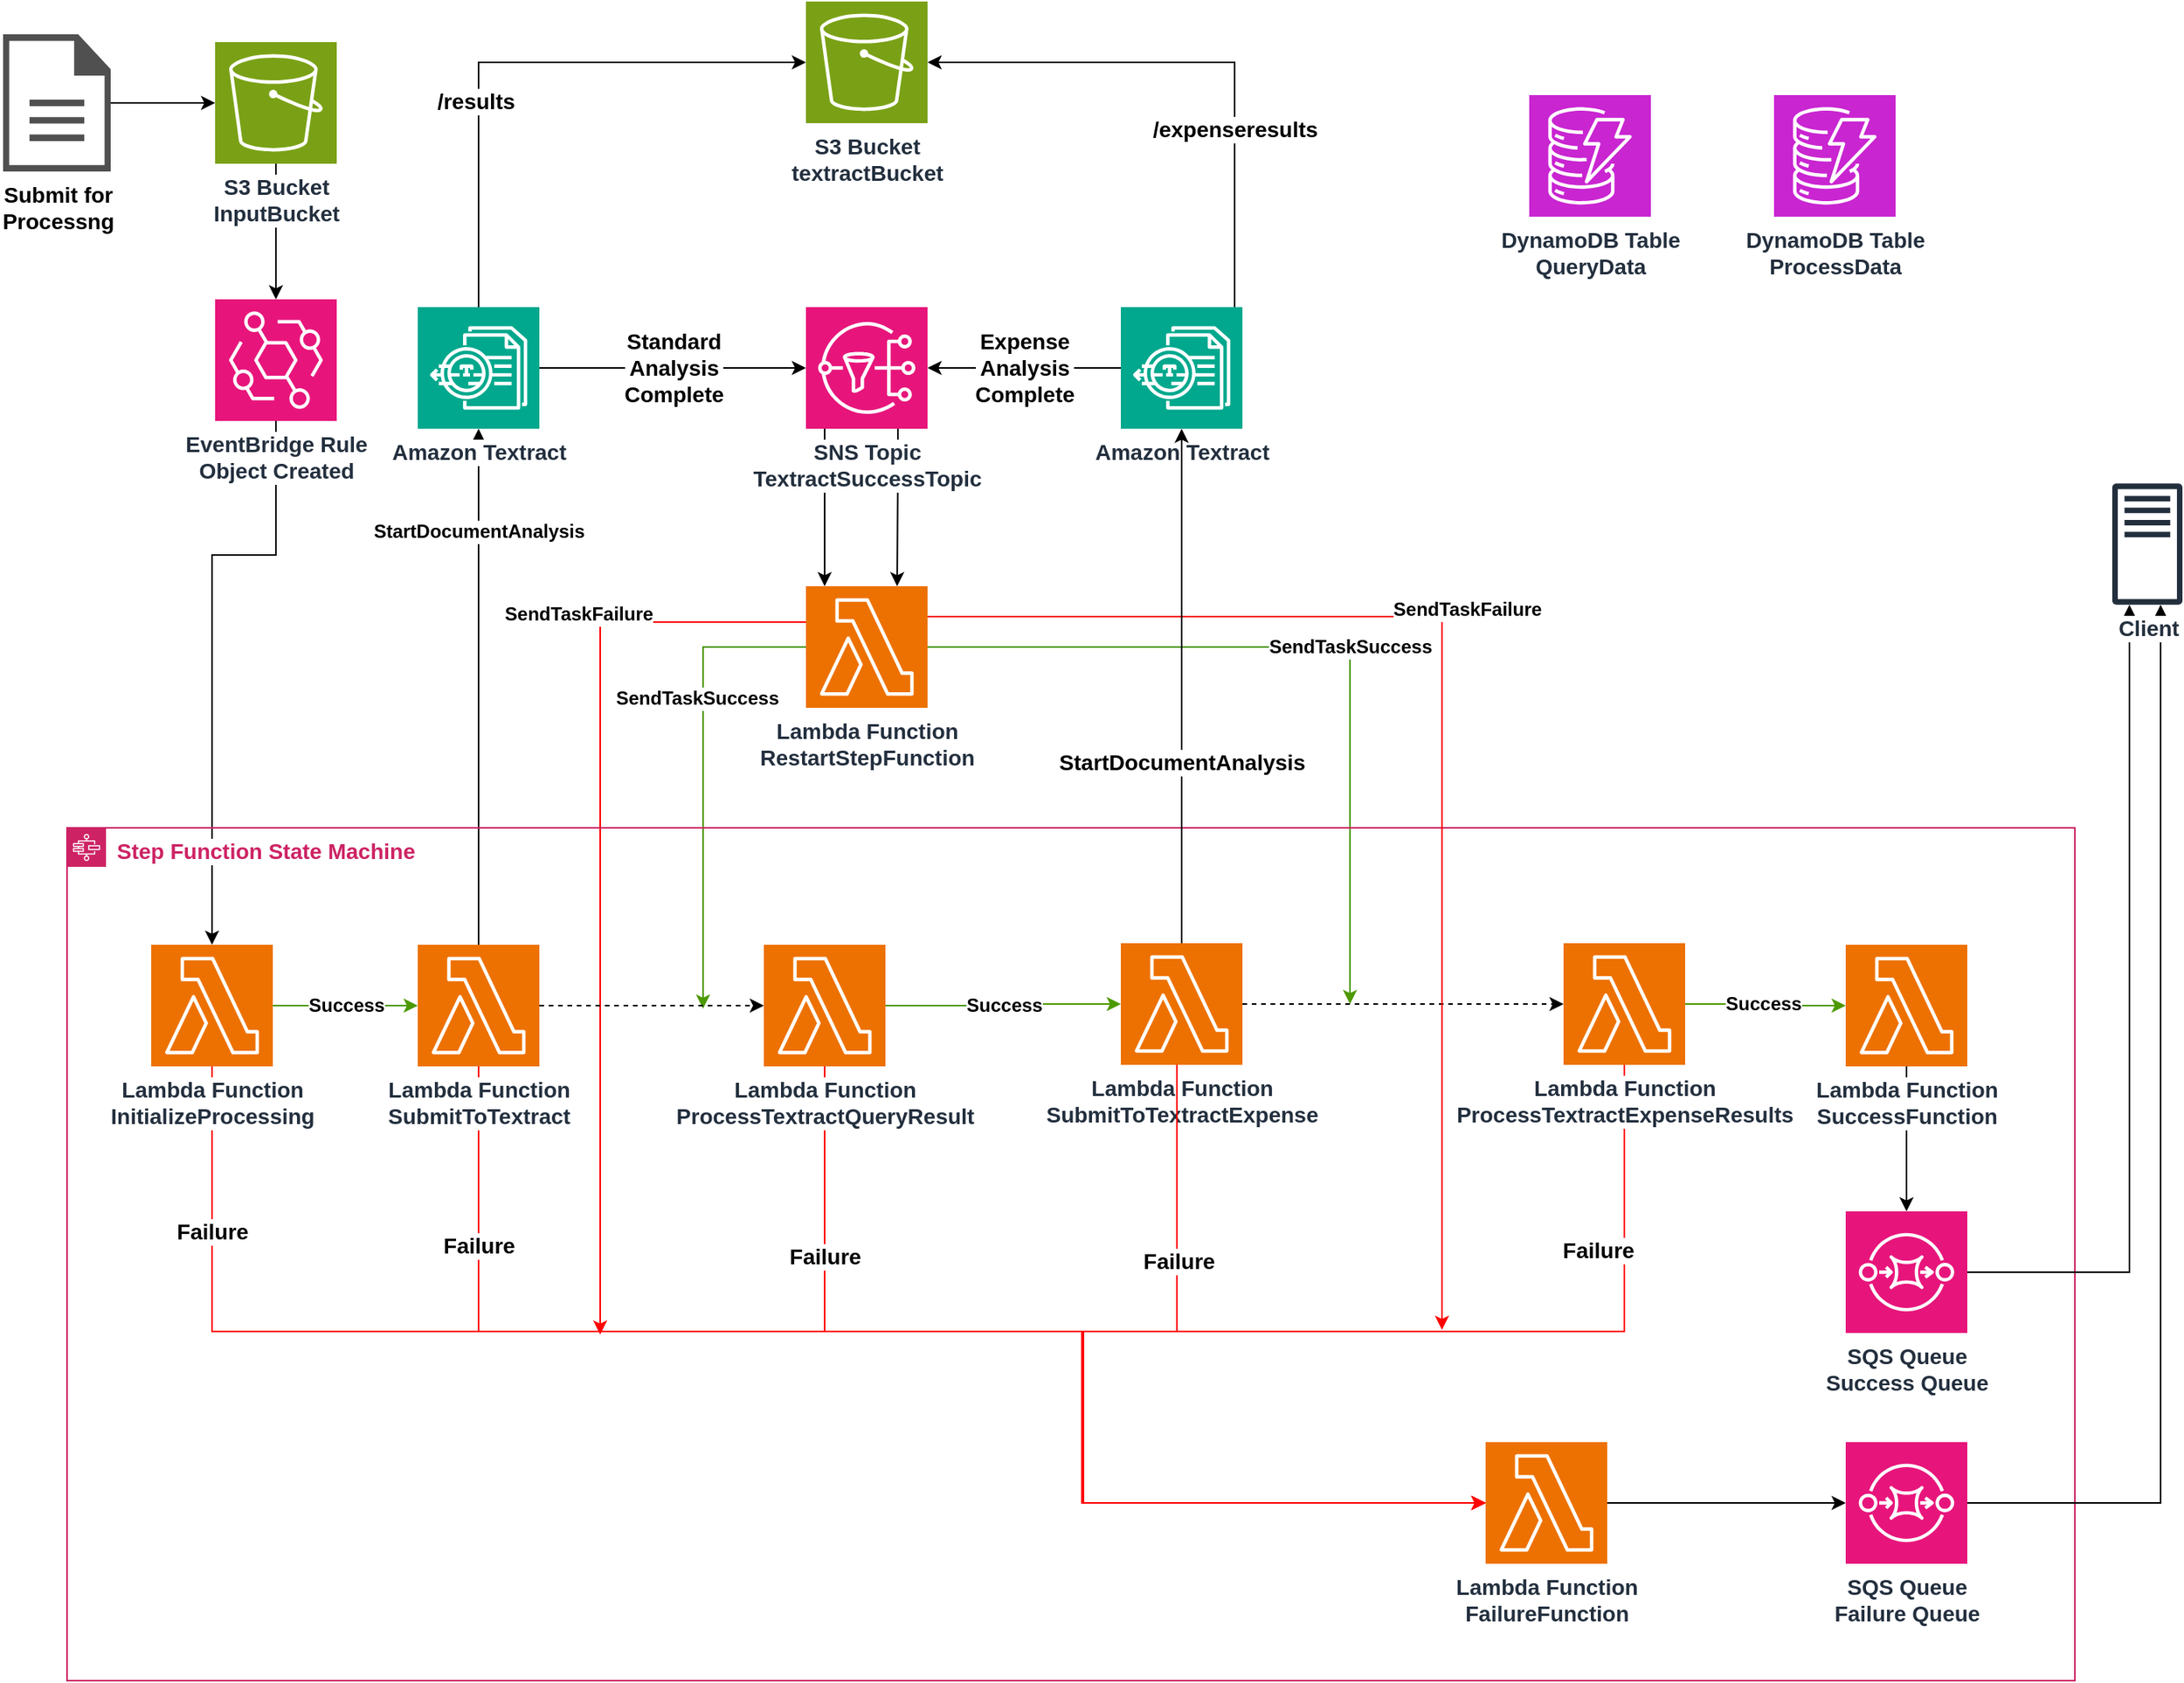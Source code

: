<mxfile version="22.1.15" type="device" pages="2">
  <diagram id="dFhs8mVD1Mx3VTczt9uj" name="Page-3">
    <mxGraphModel dx="2840" dy="1807" grid="0" gridSize="10" guides="1" tooltips="1" connect="1" arrows="1" fold="1" page="0" pageScale="1" pageWidth="1100" pageHeight="850" math="0" shadow="0">
      <root>
        <mxCell id="0" />
        <mxCell id="1" parent="0" />
        <mxCell id="ecXFfNN8VDVFKeev1rZd-3" value="Success" style="edgeStyle=orthogonalEdgeStyle;rounded=0;orthogonalLoop=1;jettySize=auto;html=1;strokeColor=#4D9900;labelBackgroundColor=default;fontSize=12;fontStyle=1" parent="1" source="ecXFfNN8VDVFKeev1rZd-1" target="ecXFfNN8VDVFKeev1rZd-2" edge="1">
          <mxGeometry x="0.012" relative="1" as="geometry">
            <mxPoint as="offset" />
          </mxGeometry>
        </mxCell>
        <mxCell id="SWymI0-ePGJuqb1pZqmX-37" style="edgeStyle=orthogonalEdgeStyle;rounded=0;orthogonalLoop=1;jettySize=auto;html=1;entryX=0;entryY=0.5;entryDx=0;entryDy=0;entryPerimeter=0;strokeColor=#FF0000;labelBackgroundColor=default;fontSize=14;fontStyle=1" parent="1" source="ecXFfNN8VDVFKeev1rZd-1" target="V6_-ngEH8_DxXB4TdXH2-2" edge="1">
          <mxGeometry relative="1" as="geometry">
            <mxPoint x="274.381" y="759.048" as="targetPoint" />
            <Array as="points">
              <mxPoint x="39" y="755" />
              <mxPoint x="597" y="755" />
              <mxPoint x="597" y="865" />
            </Array>
          </mxGeometry>
        </mxCell>
        <mxCell id="SWymI0-ePGJuqb1pZqmX-41" value="Failure" style="edgeLabel;html=1;align=center;verticalAlign=middle;resizable=0;points=[];labelBackgroundColor=default;fontSize=14;fontStyle=1" parent="SWymI0-ePGJuqb1pZqmX-37" vertex="1" connectable="0">
          <mxGeometry x="-0.894" y="-1" relative="1" as="geometry">
            <mxPoint x="1" y="48" as="offset" />
          </mxGeometry>
        </mxCell>
        <mxCell id="ecXFfNN8VDVFKeev1rZd-1" value="Lambda Function&lt;br style=&quot;font-size: 14px;&quot;&gt;InitializeProcessing" style="sketch=0;points=[[0,0,0],[0.25,0,0],[0.5,0,0],[0.75,0,0],[1,0,0],[0,1,0],[0.25,1,0],[0.5,1,0],[0.75,1,0],[1,1,0],[0,0.25,0],[0,0.5,0],[0,0.75,0],[1,0.25,0],[1,0.5,0],[1,0.75,0]];outlineConnect=0;fontColor=#232F3E;fillColor=#ED7100;strokeColor=#ffffff;dashed=0;verticalLabelPosition=bottom;verticalAlign=top;align=center;html=1;fontSize=14;fontStyle=1;aspect=fixed;shape=mxgraph.aws4.resourceIcon;resIcon=mxgraph.aws4.lambda;labelBackgroundColor=default;" parent="1" vertex="1">
          <mxGeometry y="507" width="78" height="78" as="geometry" />
        </mxCell>
        <mxCell id="SWymI0-ePGJuqb1pZqmX-1" value="StartDocumentAnalysis" style="edgeStyle=orthogonalEdgeStyle;rounded=0;orthogonalLoop=1;jettySize=auto;html=1;labelBackgroundColor=default;fontSize=12;fontStyle=1" parent="1" source="ecXFfNN8VDVFKeev1rZd-2" target="ecXFfNN8VDVFKeev1rZd-6" edge="1">
          <mxGeometry x="0.601" relative="1" as="geometry">
            <mxPoint as="offset" />
          </mxGeometry>
        </mxCell>
        <mxCell id="SWymI0-ePGJuqb1pZqmX-6" style="edgeStyle=orthogonalEdgeStyle;rounded=0;orthogonalLoop=1;jettySize=auto;html=1;exitX=0.5;exitY=0;exitDx=0;exitDy=0;exitPerimeter=0;entryX=0;entryY=0.5;entryDx=0;entryDy=0;entryPerimeter=0;labelBackgroundColor=default;fontSize=14;fontStyle=1" parent="1" source="ecXFfNN8VDVFKeev1rZd-6" target="SWymI0-ePGJuqb1pZqmX-2" edge="1">
          <mxGeometry relative="1" as="geometry" />
        </mxCell>
        <mxCell id="SWymI0-ePGJuqb1pZqmX-7" value="/results" style="edgeLabel;html=1;align=center;verticalAlign=middle;resizable=0;points=[];labelBackgroundColor=default;fontSize=14;fontStyle=1" parent="SWymI0-ePGJuqb1pZqmX-6" vertex="1" connectable="0">
          <mxGeometry x="-0.278" y="2" relative="1" as="geometry">
            <mxPoint as="offset" />
          </mxGeometry>
        </mxCell>
        <mxCell id="SWymI0-ePGJuqb1pZqmX-11" value="Standard&lt;br style=&quot;font-size: 14px;&quot;&gt;Analysis&lt;br style=&quot;font-size: 14px;&quot;&gt;Complete" style="edgeStyle=orthogonalEdgeStyle;rounded=0;orthogonalLoop=1;jettySize=auto;html=1;labelBackgroundColor=default;fontSize=14;fontStyle=1" parent="1" source="ecXFfNN8VDVFKeev1rZd-6" target="SWymI0-ePGJuqb1pZqmX-8" edge="1">
          <mxGeometry relative="1" as="geometry" />
        </mxCell>
        <mxCell id="ecXFfNN8VDVFKeev1rZd-6" value="Amazon Textract" style="sketch=0;points=[[0,0,0],[0.25,0,0],[0.5,0,0],[0.75,0,0],[1,0,0],[0,1,0],[0.25,1,0],[0.5,1,0],[0.75,1,0],[1,1,0],[0,0.25,0],[0,0.5,0],[0,0.75,0],[1,0.25,0],[1,0.5,0],[1,0.75,0]];outlineConnect=0;fontColor=#232F3E;fillColor=#01A88D;strokeColor=#ffffff;dashed=0;verticalLabelPosition=bottom;verticalAlign=top;align=center;html=1;fontSize=14;fontStyle=1;aspect=fixed;shape=mxgraph.aws4.resourceIcon;resIcon=mxgraph.aws4.textract;labelBackgroundColor=default;" parent="1" vertex="1">
          <mxGeometry x="171" y="98" width="78" height="78" as="geometry" />
        </mxCell>
        <mxCell id="SWymI0-ePGJuqb1pZqmX-2" value="S3 Bucket&lt;br style=&quot;font-size: 14px;&quot;&gt;textractBucket" style="sketch=0;points=[[0,0,0],[0.25,0,0],[0.5,0,0],[0.75,0,0],[1,0,0],[0,1,0],[0.25,1,0],[0.5,1,0],[0.75,1,0],[1,1,0],[0,0.25,0],[0,0.5,0],[0,0.75,0],[1,0.25,0],[1,0.5,0],[1,0.75,0]];outlineConnect=0;fontColor=#232F3E;fillColor=#7AA116;strokeColor=#ffffff;dashed=0;verticalLabelPosition=bottom;verticalAlign=top;align=center;html=1;fontSize=14;fontStyle=1;aspect=fixed;shape=mxgraph.aws4.resourceIcon;resIcon=mxgraph.aws4.s3;labelBackgroundColor=default;" parent="1" vertex="1">
          <mxGeometry x="420" y="-98" width="78" height="78" as="geometry" />
        </mxCell>
        <mxCell id="SWymI0-ePGJuqb1pZqmX-5" style="edgeStyle=orthogonalEdgeStyle;rounded=0;orthogonalLoop=1;jettySize=auto;html=1;entryX=0.5;entryY=0;entryDx=0;entryDy=0;entryPerimeter=0;labelBackgroundColor=default;fontSize=14;fontStyle=1" parent="1" source="SWymI0-ePGJuqb1pZqmX-3" target="SWymI0-ePGJuqb1pZqmX-4" edge="1">
          <mxGeometry relative="1" as="geometry" />
        </mxCell>
        <mxCell id="SWymI0-ePGJuqb1pZqmX-3" value="S3 Bucket&lt;br style=&quot;font-size: 14px;&quot;&gt;InputBucket" style="sketch=0;points=[[0,0,0],[0.25,0,0],[0.5,0,0],[0.75,0,0],[1,0,0],[0,1,0],[0.25,1,0],[0.5,1,0],[0.75,1,0],[1,1,0],[0,0.25,0],[0,0.5,0],[0,0.75,0],[1,0.25,0],[1,0.5,0],[1,0.75,0]];outlineConnect=0;fontColor=#232F3E;fillColor=#7AA116;strokeColor=#ffffff;dashed=0;verticalLabelPosition=bottom;verticalAlign=top;align=center;html=1;fontSize=14;fontStyle=1;aspect=fixed;shape=mxgraph.aws4.resourceIcon;resIcon=mxgraph.aws4.s3;labelBackgroundColor=default;" parent="1" vertex="1">
          <mxGeometry x="41" y="-72" width="78" height="78" as="geometry" />
        </mxCell>
        <mxCell id="V6_-ngEH8_DxXB4TdXH2-18" style="edgeStyle=orthogonalEdgeStyle;rounded=0;orthogonalLoop=1;jettySize=auto;html=1;labelBackgroundColor=default;fontSize=14;fontStyle=1" parent="1" source="SWymI0-ePGJuqb1pZqmX-4" target="ecXFfNN8VDVFKeev1rZd-1" edge="1">
          <mxGeometry relative="1" as="geometry">
            <Array as="points">
              <mxPoint x="80" y="257" />
              <mxPoint x="39" y="257" />
            </Array>
          </mxGeometry>
        </mxCell>
        <mxCell id="SWymI0-ePGJuqb1pZqmX-4" value="EventBridge Rule&lt;br style=&quot;font-size: 14px;&quot;&gt;Object Created" style="sketch=0;points=[[0,0,0],[0.25,0,0],[0.5,0,0],[0.75,0,0],[1,0,0],[0,1,0],[0.25,1,0],[0.5,1,0],[0.75,1,0],[1,1,0],[0,0.25,0],[0,0.5,0],[0,0.75,0],[1,0.25,0],[1,0.5,0],[1,0.75,0]];outlineConnect=0;fontColor=#232F3E;fillColor=#E7157B;strokeColor=#ffffff;dashed=0;verticalLabelPosition=bottom;verticalAlign=top;align=center;html=1;fontSize=14;fontStyle=1;aspect=fixed;shape=mxgraph.aws4.resourceIcon;resIcon=mxgraph.aws4.eventbridge;labelBackgroundColor=default;" parent="1" vertex="1">
          <mxGeometry x="41" y="93" width="78" height="78" as="geometry" />
        </mxCell>
        <mxCell id="SWymI0-ePGJuqb1pZqmX-13" style="edgeStyle=orthogonalEdgeStyle;rounded=0;orthogonalLoop=1;jettySize=auto;html=1;labelBackgroundColor=default;fontSize=14;fontStyle=1" parent="1" source="SWymI0-ePGJuqb1pZqmX-8" target="SWymI0-ePGJuqb1pZqmX-12" edge="1">
          <mxGeometry relative="1" as="geometry">
            <Array as="points">
              <mxPoint x="432" y="232" />
              <mxPoint x="432" y="232" />
            </Array>
          </mxGeometry>
        </mxCell>
        <mxCell id="SWymI0-ePGJuqb1pZqmX-26" style="edgeStyle=orthogonalEdgeStyle;rounded=0;orthogonalLoop=1;jettySize=auto;html=1;strokeColor=#4D9900;labelBackgroundColor=default;fontSize=14;fontStyle=1" parent="1" source="SWymI0-ePGJuqb1pZqmX-12" edge="1">
          <mxGeometry relative="1" as="geometry">
            <mxPoint x="354" y="548" as="targetPoint" />
            <Array as="points">
              <mxPoint x="354" y="316" />
            </Array>
          </mxGeometry>
        </mxCell>
        <mxCell id="SWymI0-ePGJuqb1pZqmX-44" value="SendTaskSuccess" style="edgeLabel;html=1;align=center;verticalAlign=middle;resizable=0;points=[];labelBackgroundColor=default;fontSize=12;fontStyle=1" parent="SWymI0-ePGJuqb1pZqmX-26" vertex="1" connectable="0">
          <mxGeometry x="-0.642" y="-1" relative="1" as="geometry">
            <mxPoint x="-17" y="34" as="offset" />
          </mxGeometry>
        </mxCell>
        <mxCell id="SWymI0-ePGJuqb1pZqmX-28" value="SendTaskSuccess" style="edgeStyle=orthogonalEdgeStyle;rounded=0;orthogonalLoop=1;jettySize=auto;html=1;strokeColor=#4D9900;labelBackgroundColor=default;fontSize=12;fontStyle=1" parent="1" source="SWymI0-ePGJuqb1pZqmX-12" edge="1">
          <mxGeometry x="0.084" relative="1" as="geometry">
            <mxPoint x="769" y="545" as="targetPoint" />
            <Array as="points">
              <mxPoint x="769" y="316" />
            </Array>
            <mxPoint as="offset" />
          </mxGeometry>
        </mxCell>
        <mxCell id="SWymI0-ePGJuqb1pZqmX-45" style="edgeStyle=orthogonalEdgeStyle;rounded=0;orthogonalLoop=1;jettySize=auto;html=1;strokeColor=#FF0000;labelBackgroundColor=default;fontSize=14;fontStyle=1" parent="1" source="SWymI0-ePGJuqb1pZqmX-12" edge="1">
          <mxGeometry relative="1" as="geometry">
            <mxPoint x="288" y="757" as="targetPoint" />
            <Array as="points">
              <mxPoint x="288" y="300" />
              <mxPoint x="288" y="753" />
            </Array>
          </mxGeometry>
        </mxCell>
        <mxCell id="SWymI0-ePGJuqb1pZqmX-46" value="SendTaskFailure" style="edgeLabel;html=1;align=center;verticalAlign=middle;resizable=0;points=[];labelBackgroundColor=default;fontSize=12;fontStyle=1" parent="SWymI0-ePGJuqb1pZqmX-45" vertex="1" connectable="0">
          <mxGeometry x="0.09" y="-2" relative="1" as="geometry">
            <mxPoint x="-12" y="-194" as="offset" />
          </mxGeometry>
        </mxCell>
        <mxCell id="SWymI0-ePGJuqb1pZqmX-12" value="Lambda Function&lt;br style=&quot;font-size: 14px;&quot;&gt;RestartStepFunction" style="sketch=0;points=[[0,0,0],[0.25,0,0],[0.5,0,0],[0.75,0,0],[1,0,0],[0,1,0],[0.25,1,0],[0.5,1,0],[0.75,1,0],[1,1,0],[0,0.25,0],[0,0.5,0],[0,0.75,0],[1,0.25,0],[1,0.5,0],[1,0.75,0]];outlineConnect=0;fontColor=#232F3E;fillColor=#ED7100;strokeColor=#ffffff;dashed=0;verticalLabelPosition=bottom;verticalAlign=top;align=center;html=1;fontSize=14;fontStyle=1;aspect=fixed;shape=mxgraph.aws4.resourceIcon;resIcon=mxgraph.aws4.lambda;labelBackgroundColor=default;" parent="1" vertex="1">
          <mxGeometry x="420" y="277" width="78" height="78" as="geometry" />
        </mxCell>
        <mxCell id="SWymI0-ePGJuqb1pZqmX-19" value="Success" style="edgeStyle=orthogonalEdgeStyle;rounded=0;orthogonalLoop=1;jettySize=auto;html=1;strokeColor=#4D9900;labelBackgroundColor=default;fontSize=12;fontStyle=1" parent="1" source="SWymI0-ePGJuqb1pZqmX-14" target="SWymI0-ePGJuqb1pZqmX-18" edge="1">
          <mxGeometry x="-0.0" relative="1" as="geometry">
            <mxPoint as="offset" />
          </mxGeometry>
        </mxCell>
        <mxCell id="SWymI0-ePGJuqb1pZqmX-16" style="edgeStyle=orthogonalEdgeStyle;rounded=0;orthogonalLoop=1;jettySize=auto;html=1;entryX=0;entryY=0.5;entryDx=0;entryDy=0;entryPerimeter=0;dashed=1;labelBackgroundColor=default;fontSize=14;fontStyle=1" parent="1" source="ecXFfNN8VDVFKeev1rZd-2" target="SWymI0-ePGJuqb1pZqmX-14" edge="1">
          <mxGeometry relative="1" as="geometry" />
        </mxCell>
        <mxCell id="SWymI0-ePGJuqb1pZqmX-20" value="Amazon Textract" style="sketch=0;points=[[0,0,0],[0.25,0,0],[0.5,0,0],[0.75,0,0],[1,0,0],[0,1,0],[0.25,1,0],[0.5,1,0],[0.75,1,0],[1,1,0],[0,0.25,0],[0,0.5,0],[0,0.75,0],[1,0.25,0],[1,0.5,0],[1,0.75,0]];outlineConnect=0;fontColor=#232F3E;fillColor=#01A88D;strokeColor=#ffffff;dashed=0;verticalLabelPosition=bottom;verticalAlign=top;align=center;html=1;fontSize=14;fontStyle=1;aspect=fixed;shape=mxgraph.aws4.resourceIcon;resIcon=mxgraph.aws4.textract;labelBackgroundColor=default;" parent="1" vertex="1">
          <mxGeometry x="622" y="98" width="78" height="78" as="geometry" />
        </mxCell>
        <mxCell id="SWymI0-ePGJuqb1pZqmX-21" value="Expense&lt;br style=&quot;font-size: 14px;&quot;&gt;Analysis&lt;br style=&quot;font-size: 14px;&quot;&gt;Complete" style="edgeStyle=orthogonalEdgeStyle;rounded=0;orthogonalLoop=1;jettySize=auto;html=1;entryX=1;entryY=0.5;entryDx=0;entryDy=0;entryPerimeter=0;labelBackgroundColor=default;fontSize=14;fontStyle=1" parent="1" source="SWymI0-ePGJuqb1pZqmX-20" target="SWymI0-ePGJuqb1pZqmX-8" edge="1">
          <mxGeometry relative="1" as="geometry" />
        </mxCell>
        <mxCell id="SWymI0-ePGJuqb1pZqmX-22" style="edgeStyle=orthogonalEdgeStyle;rounded=0;orthogonalLoop=1;jettySize=auto;html=1;entryX=1;entryY=0.5;entryDx=0;entryDy=0;entryPerimeter=0;labelBackgroundColor=default;fontSize=14;fontStyle=1" parent="1" source="SWymI0-ePGJuqb1pZqmX-20" target="SWymI0-ePGJuqb1pZqmX-2" edge="1">
          <mxGeometry relative="1" as="geometry">
            <Array as="points">
              <mxPoint x="695" y="-59" />
            </Array>
          </mxGeometry>
        </mxCell>
        <mxCell id="SWymI0-ePGJuqb1pZqmX-23" value="/expenseresults" style="edgeLabel;html=1;align=center;verticalAlign=middle;resizable=0;points=[];labelBackgroundColor=default;fontSize=14;fontStyle=1" parent="SWymI0-ePGJuqb1pZqmX-22" vertex="1" connectable="0">
          <mxGeometry x="-0.356" relative="1" as="geometry">
            <mxPoint as="offset" />
          </mxGeometry>
        </mxCell>
        <mxCell id="SWymI0-ePGJuqb1pZqmX-27" style="edgeStyle=orthogonalEdgeStyle;rounded=0;orthogonalLoop=1;jettySize=auto;html=1;entryX=0.75;entryY=0;entryDx=0;entryDy=0;entryPerimeter=0;labelBackgroundColor=default;fontSize=14;fontStyle=1" parent="1" source="SWymI0-ePGJuqb1pZqmX-8" target="SWymI0-ePGJuqb1pZqmX-12" edge="1">
          <mxGeometry relative="1" as="geometry">
            <Array as="points">
              <mxPoint x="479" y="198" />
              <mxPoint x="479" y="198" />
            </Array>
          </mxGeometry>
        </mxCell>
        <mxCell id="SWymI0-ePGJuqb1pZqmX-35" value="Failure" style="edgeStyle=orthogonalEdgeStyle;rounded=0;orthogonalLoop=1;jettySize=auto;html=1;entryX=0;entryY=0.5;entryDx=0;entryDy=0;entryPerimeter=0;strokeColor=#FF0000;labelBackgroundColor=default;fontSize=14;fontStyle=1" parent="1" source="SWymI0-ePGJuqb1pZqmX-14" target="V6_-ngEH8_DxXB4TdXH2-2" edge="1">
          <mxGeometry x="-0.653" relative="1" as="geometry">
            <Array as="points">
              <mxPoint x="432" y="755" />
              <mxPoint x="597" y="755" />
              <mxPoint x="597" y="865" />
            </Array>
            <mxPoint as="offset" />
          </mxGeometry>
        </mxCell>
        <mxCell id="SWymI0-ePGJuqb1pZqmX-36" value="Failure" style="edgeStyle=orthogonalEdgeStyle;rounded=0;orthogonalLoop=1;jettySize=auto;html=1;entryX=0;entryY=0.5;entryDx=0;entryDy=0;entryPerimeter=0;strokeColor=#FF0000;labelBackgroundColor=default;fontSize=14;fontStyle=1" parent="1" source="ecXFfNN8VDVFKeev1rZd-2" target="V6_-ngEH8_DxXB4TdXH2-2" edge="1">
          <mxGeometry x="-0.752" relative="1" as="geometry">
            <Array as="points">
              <mxPoint x="210" y="755" />
              <mxPoint x="597" y="755" />
              <mxPoint x="597" y="865" />
            </Array>
            <mxPoint as="offset" />
          </mxGeometry>
        </mxCell>
        <mxCell id="SWymI0-ePGJuqb1pZqmX-14" value="Lambda Function&lt;br style=&quot;font-size: 14px;&quot;&gt;ProcessTextractQueryResult" style="sketch=0;points=[[0,0,0],[0.25,0,0],[0.5,0,0],[0.75,0,0],[1,0,0],[0,1,0],[0.25,1,0],[0.5,1,0],[0.75,1,0],[1,1,0],[0,0.25,0],[0,0.5,0],[0,0.75,0],[1,0.25,0],[1,0.5,0],[1,0.75,0]];outlineConnect=0;fontColor=#232F3E;fillColor=#ED7100;strokeColor=#ffffff;dashed=0;verticalLabelPosition=bottom;verticalAlign=top;align=center;html=1;fontSize=14;fontStyle=1;aspect=fixed;shape=mxgraph.aws4.resourceIcon;resIcon=mxgraph.aws4.lambda;labelBackgroundColor=default;" parent="1" vertex="1">
          <mxGeometry x="393" y="507" width="78" height="78" as="geometry" />
        </mxCell>
        <mxCell id="SWymI0-ePGJuqb1pZqmX-8" value="SNS Topic&lt;br style=&quot;font-size: 14px;&quot;&gt;TextractSuccessTopic" style="sketch=0;points=[[0,0,0],[0.25,0,0],[0.5,0,0],[0.75,0,0],[1,0,0],[0,1,0],[0.25,1,0],[0.5,1,0],[0.75,1,0],[1,1,0],[0,0.25,0],[0,0.5,0],[0,0.75,0],[1,0.25,0],[1,0.5,0],[1,0.75,0]];outlineConnect=0;fontColor=#232F3E;fillColor=#E7157B;strokeColor=#ffffff;dashed=0;verticalLabelPosition=bottom;verticalAlign=top;align=center;html=1;fontSize=14;fontStyle=1;aspect=fixed;shape=mxgraph.aws4.resourceIcon;resIcon=mxgraph.aws4.sns;labelBackgroundColor=default;" parent="1" vertex="1">
          <mxGeometry x="420" y="98" width="78" height="78" as="geometry" />
        </mxCell>
        <mxCell id="ecXFfNN8VDVFKeev1rZd-2" value="Lambda Function&lt;br style=&quot;font-size: 14px;&quot;&gt;SubmitToTextract" style="sketch=0;points=[[0,0,0],[0.25,0,0],[0.5,0,0],[0.75,0,0],[1,0,0],[0,1,0],[0.25,1,0],[0.5,1,0],[0.75,1,0],[1,1,0],[0,0.25,0],[0,0.5,0],[0,0.75,0],[1,0.25,0],[1,0.5,0],[1,0.75,0]];outlineConnect=0;fontColor=#232F3E;fillColor=#ED7100;strokeColor=#ffffff;dashed=0;verticalLabelPosition=bottom;verticalAlign=top;align=center;html=1;fontSize=14;fontStyle=1;aspect=fixed;shape=mxgraph.aws4.resourceIcon;resIcon=mxgraph.aws4.lambda;labelBackgroundColor=default;" parent="1" vertex="1">
          <mxGeometry x="171" y="507" width="78" height="78" as="geometry" />
        </mxCell>
        <mxCell id="V6_-ngEH8_DxXB4TdXH2-19" value="Step Function State Machine" style="points=[[0,0],[0.25,0],[0.5,0],[0.75,0],[1,0],[1,0.25],[1,0.5],[1,0.75],[1,1],[0.75,1],[0.5,1],[0.25,1],[0,1],[0,0.75],[0,0.5],[0,0.25]];outlineConnect=0;gradientColor=none;html=1;whiteSpace=wrap;fontSize=14;fontStyle=1;container=1;pointerEvents=0;collapsible=0;recursiveResize=0;shape=mxgraph.aws4.group;grIcon=mxgraph.aws4.group_aws_step_functions_workflow;strokeColor=#CD2264;fillColor=none;verticalAlign=top;align=left;spacingLeft=30;fontColor=#CD2264;dashed=0;labelBackgroundColor=default;" parent="1" vertex="1">
          <mxGeometry x="-54" y="432" width="1288" height="547" as="geometry" />
        </mxCell>
        <mxCell id="SWymI0-ePGJuqb1pZqmX-29" value="SQS Queue&lt;br style=&quot;font-size: 14px;&quot;&gt;Success Queue" style="sketch=0;points=[[0,0,0],[0.25,0,0],[0.5,0,0],[0.75,0,0],[1,0,0],[0,1,0],[0.25,1,0],[0.5,1,0],[0.75,1,0],[1,1,0],[0,0.25,0],[0,0.5,0],[0,0.75,0],[1,0.25,0],[1,0.5,0],[1,0.75,0]];outlineConnect=0;fontColor=#232F3E;fillColor=#E7157B;strokeColor=#ffffff;dashed=0;verticalLabelPosition=bottom;verticalAlign=top;align=center;html=1;fontSize=14;fontStyle=1;aspect=fixed;shape=mxgraph.aws4.resourceIcon;resIcon=mxgraph.aws4.sqs;labelBackgroundColor=default;" parent="V6_-ngEH8_DxXB4TdXH2-19" vertex="1">
          <mxGeometry x="1141" y="246" width="78" height="78" as="geometry" />
        </mxCell>
        <mxCell id="SWymI0-ePGJuqb1pZqmX-32" value="SQS Queue&lt;br style=&quot;font-size: 14px;&quot;&gt;Failure Queue" style="sketch=0;points=[[0,0,0],[0.25,0,0],[0.5,0,0],[0.75,0,0],[1,0,0],[0,1,0],[0.25,1,0],[0.5,1,0],[0.75,1,0],[1,1,0],[0,0.25,0],[0,0.5,0],[0,0.75,0],[1,0.25,0],[1,0.5,0],[1,0.75,0]];outlineConnect=0;fontColor=#232F3E;fillColor=#E7157B;strokeColor=#ffffff;dashed=0;verticalLabelPosition=bottom;verticalAlign=top;align=center;html=1;fontSize=14;fontStyle=1;aspect=fixed;shape=mxgraph.aws4.resourceIcon;resIcon=mxgraph.aws4.sqs;labelBackgroundColor=default;" parent="V6_-ngEH8_DxXB4TdXH2-19" vertex="1">
          <mxGeometry x="1141" y="394" width="78" height="78" as="geometry" />
        </mxCell>
        <mxCell id="V6_-ngEH8_DxXB4TdXH2-23" style="edgeStyle=orthogonalEdgeStyle;rounded=0;orthogonalLoop=1;jettySize=auto;html=1;fontSize=14;fontStyle=1;labelBackgroundColor=default;" parent="V6_-ngEH8_DxXB4TdXH2-19" source="V6_-ngEH8_DxXB4TdXH2-1" target="SWymI0-ePGJuqb1pZqmX-29" edge="1">
          <mxGeometry relative="1" as="geometry" />
        </mxCell>
        <mxCell id="V6_-ngEH8_DxXB4TdXH2-2" value="Lambda Function&lt;br style=&quot;font-size: 14px;&quot;&gt;FailureFunction" style="sketch=0;points=[[0,0,0],[0.25,0,0],[0.5,0,0],[0.75,0,0],[1,0,0],[0,1,0],[0.25,1,0],[0.5,1,0],[0.75,1,0],[1,1,0],[0,0.25,0],[0,0.5,0],[0,0.75,0],[1,0.25,0],[1,0.5,0],[1,0.75,0]];outlineConnect=0;fontColor=#232F3E;fillColor=#ED7100;strokeColor=#ffffff;dashed=0;verticalLabelPosition=bottom;verticalAlign=top;align=center;html=1;fontSize=14;fontStyle=1;aspect=fixed;shape=mxgraph.aws4.resourceIcon;resIcon=mxgraph.aws4.lambda;labelBackgroundColor=default;" parent="V6_-ngEH8_DxXB4TdXH2-19" vertex="1">
          <mxGeometry x="910" y="394" width="78" height="78" as="geometry" />
        </mxCell>
        <mxCell id="V6_-ngEH8_DxXB4TdXH2-13" style="edgeStyle=orthogonalEdgeStyle;rounded=0;orthogonalLoop=1;jettySize=auto;html=1;labelBackgroundColor=default;fontSize=14;fontStyle=1" parent="V6_-ngEH8_DxXB4TdXH2-19" source="V6_-ngEH8_DxXB4TdXH2-2" target="SWymI0-ePGJuqb1pZqmX-32" edge="1">
          <mxGeometry relative="1" as="geometry" />
        </mxCell>
        <mxCell id="SWymI0-ePGJuqb1pZqmX-31" value="" style="edgeStyle=orthogonalEdgeStyle;rounded=0;orthogonalLoop=1;jettySize=auto;html=1;strokeColor=#4D9900;entryX=0;entryY=0.5;entryDx=0;entryDy=0;entryPerimeter=0;labelBackgroundColor=default;fontSize=14;fontStyle=1" parent="V6_-ngEH8_DxXB4TdXH2-19" source="SWymI0-ePGJuqb1pZqmX-24" target="V6_-ngEH8_DxXB4TdXH2-1" edge="1">
          <mxGeometry x="-0.005" relative="1" as="geometry">
            <mxPoint x="1185" y="-81" as="targetPoint" />
            <mxPoint as="offset" />
          </mxGeometry>
        </mxCell>
        <mxCell id="F26Xjfr5bNEvS9mHJok5-3" value="Success" style="edgeLabel;html=1;align=center;verticalAlign=middle;resizable=0;points=[];fontSize=12;labelBackgroundColor=default;fontStyle=1" vertex="1" connectable="0" parent="SWymI0-ePGJuqb1pZqmX-31">
          <mxGeometry x="-0.005" y="-1" relative="1" as="geometry">
            <mxPoint x="-1" as="offset" />
          </mxGeometry>
        </mxCell>
        <mxCell id="SWymI0-ePGJuqb1pZqmX-33" style="edgeStyle=orthogonalEdgeStyle;rounded=0;orthogonalLoop=1;jettySize=auto;html=1;entryX=0;entryY=0.5;entryDx=0;entryDy=0;entryPerimeter=0;strokeColor=#FF0000;labelBackgroundColor=default;fontSize=14;fontStyle=1" parent="V6_-ngEH8_DxXB4TdXH2-19" source="SWymI0-ePGJuqb1pZqmX-24" target="V6_-ngEH8_DxXB4TdXH2-2" edge="1">
          <mxGeometry relative="1" as="geometry">
            <Array as="points">
              <mxPoint x="999" y="323" />
              <mxPoint x="652" y="323" />
              <mxPoint x="652" y="433" />
            </Array>
          </mxGeometry>
        </mxCell>
        <mxCell id="SWymI0-ePGJuqb1pZqmX-39" value="Failure" style="edgeLabel;html=1;align=center;verticalAlign=middle;resizable=0;points=[];labelBackgroundColor=default;fontSize=14;fontStyle=1" parent="SWymI0-ePGJuqb1pZqmX-33" vertex="1" connectable="0">
          <mxGeometry x="-0.565" y="-1" relative="1" as="geometry">
            <mxPoint x="4" y="-51" as="offset" />
          </mxGeometry>
        </mxCell>
        <mxCell id="SWymI0-ePGJuqb1pZqmX-18" value="Lambda Function&lt;br style=&quot;font-size: 14px;&quot;&gt;SubmitToTextractExpense" style="sketch=0;points=[[0,0,0],[0.25,0,0],[0.5,0,0],[0.75,0,0],[1,0,0],[0,1,0],[0.25,1,0],[0.5,1,0],[0.75,1,0],[1,1,0],[0,0.25,0],[0,0.5,0],[0,0.75,0],[1,0.25,0],[1,0.5,0],[1,0.75,0]];outlineConnect=0;fontColor=#232F3E;fillColor=#ED7100;strokeColor=#ffffff;dashed=0;verticalLabelPosition=bottom;verticalAlign=top;align=center;html=1;fontSize=14;fontStyle=1;aspect=fixed;shape=mxgraph.aws4.resourceIcon;resIcon=mxgraph.aws4.lambda;labelBackgroundColor=default;" parent="V6_-ngEH8_DxXB4TdXH2-19" vertex="1">
          <mxGeometry x="676" y="74" width="78" height="78" as="geometry" />
        </mxCell>
        <mxCell id="SWymI0-ePGJuqb1pZqmX-25" value="" style="edgeStyle=orthogonalEdgeStyle;rounded=0;orthogonalLoop=1;jettySize=auto;html=1;dashed=1;labelBackgroundColor=default;fontSize=14;fontStyle=1" parent="V6_-ngEH8_DxXB4TdXH2-19" source="SWymI0-ePGJuqb1pZqmX-18" target="SWymI0-ePGJuqb1pZqmX-24" edge="1">
          <mxGeometry relative="1" as="geometry" />
        </mxCell>
        <mxCell id="SWymI0-ePGJuqb1pZqmX-34" style="edgeStyle=orthogonalEdgeStyle;rounded=0;orthogonalLoop=1;jettySize=auto;html=1;entryX=0;entryY=0.5;entryDx=0;entryDy=0;entryPerimeter=0;strokeColor=#FF0000;labelBackgroundColor=default;fontSize=14;fontStyle=1" parent="V6_-ngEH8_DxXB4TdXH2-19" source="SWymI0-ePGJuqb1pZqmX-18" target="V6_-ngEH8_DxXB4TdXH2-2" edge="1">
          <mxGeometry relative="1" as="geometry">
            <Array as="points">
              <mxPoint x="712" y="323" />
              <mxPoint x="652" y="323" />
              <mxPoint x="652" y="433" />
            </Array>
          </mxGeometry>
        </mxCell>
        <mxCell id="SWymI0-ePGJuqb1pZqmX-38" value="Failure" style="edgeLabel;html=1;align=center;verticalAlign=middle;resizable=0;points=[];labelBackgroundColor=default;fontSize=14;fontStyle=1" parent="SWymI0-ePGJuqb1pZqmX-34" vertex="1" connectable="0">
          <mxGeometry x="-0.75" relative="1" as="geometry">
            <mxPoint x="1" y="51" as="offset" />
          </mxGeometry>
        </mxCell>
        <mxCell id="SWymI0-ePGJuqb1pZqmX-24" value="Lambda Function&lt;br style=&quot;border-color: var(--border-color); font-size: 14px;&quot;&gt;ProcessTextractExpenseResults" style="sketch=0;points=[[0,0,0],[0.25,0,0],[0.5,0,0],[0.75,0,0],[1,0,0],[0,1,0],[0.25,1,0],[0.5,1,0],[0.75,1,0],[1,1,0],[0,0.25,0],[0,0.5,0],[0,0.75,0],[1,0.25,0],[1,0.5,0],[1,0.75,0]];outlineConnect=0;fontColor=#232F3E;fillColor=#ED7100;strokeColor=#ffffff;dashed=0;verticalLabelPosition=bottom;verticalAlign=top;align=center;html=1;fontSize=14;fontStyle=1;aspect=fixed;shape=mxgraph.aws4.resourceIcon;resIcon=mxgraph.aws4.lambda;labelBackgroundColor=default;" parent="V6_-ngEH8_DxXB4TdXH2-19" vertex="1">
          <mxGeometry x="960" y="74" width="78" height="78" as="geometry" />
        </mxCell>
        <mxCell id="V6_-ngEH8_DxXB4TdXH2-1" value="Lambda Function&lt;br style=&quot;font-size: 14px;&quot;&gt;SuccessFunction" style="sketch=0;points=[[0,0,0],[0.25,0,0],[0.5,0,0],[0.75,0,0],[1,0,0],[0,1,0],[0.25,1,0],[0.5,1,0],[0.75,1,0],[1,1,0],[0,0.25,0],[0,0.5,0],[0,0.75,0],[1,0.25,0],[1,0.5,0],[1,0.75,0]];outlineConnect=0;fontColor=#232F3E;fillColor=#ED7100;strokeColor=#ffffff;dashed=0;verticalLabelPosition=bottom;verticalAlign=top;align=center;html=1;fontSize=14;fontStyle=1;aspect=fixed;shape=mxgraph.aws4.resourceIcon;resIcon=mxgraph.aws4.lambda;labelBackgroundColor=default;" parent="V6_-ngEH8_DxXB4TdXH2-19" vertex="1">
          <mxGeometry x="1141" y="75" width="78" height="78" as="geometry" />
        </mxCell>
        <mxCell id="V6_-ngEH8_DxXB4TdXH2-22" value="Submit for&lt;br style=&quot;font-size: 14px;&quot;&gt;Processng" style="sketch=0;pointerEvents=1;shadow=0;dashed=0;html=1;strokeColor=none;fillColor=#505050;labelPosition=center;verticalLabelPosition=bottom;verticalAlign=top;outlineConnect=0;align=center;shape=mxgraph.office.concepts.document;fontSize=14;fontStyle=1;labelBackgroundColor=default;" parent="1" vertex="1">
          <mxGeometry x="-95" y="-77" width="69" height="88" as="geometry" />
        </mxCell>
        <mxCell id="V6_-ngEH8_DxXB4TdXH2-26" style="edgeStyle=orthogonalEdgeStyle;rounded=0;orthogonalLoop=1;jettySize=auto;html=1;fontSize=14;fontStyle=1;labelBackgroundColor=default;" parent="1" source="SWymI0-ePGJuqb1pZqmX-29" target="V6_-ngEH8_DxXB4TdXH2-25" edge="1">
          <mxGeometry relative="1" as="geometry">
            <Array as="points">
              <mxPoint x="1269" y="717" />
            </Array>
          </mxGeometry>
        </mxCell>
        <mxCell id="V6_-ngEH8_DxXB4TdXH2-27" style="edgeStyle=orthogonalEdgeStyle;rounded=0;orthogonalLoop=1;jettySize=auto;html=1;fontSize=14;fontStyle=1;labelBackgroundColor=default;" parent="1" source="SWymI0-ePGJuqb1pZqmX-32" target="V6_-ngEH8_DxXB4TdXH2-25" edge="1">
          <mxGeometry relative="1" as="geometry">
            <Array as="points">
              <mxPoint x="1289" y="865" />
            </Array>
          </mxGeometry>
        </mxCell>
        <mxCell id="V6_-ngEH8_DxXB4TdXH2-25" value="Client" style="sketch=0;outlineConnect=0;fontColor=#232F3E;gradientColor=none;fillColor=#232F3D;strokeColor=none;dashed=0;verticalLabelPosition=bottom;verticalAlign=top;align=center;html=1;fontSize=14;fontStyle=1;aspect=fixed;pointerEvents=1;shape=mxgraph.aws4.traditional_server;labelBackgroundColor=default;" parent="1" vertex="1">
          <mxGeometry x="1258" y="211" width="45" height="78" as="geometry" />
        </mxCell>
        <mxCell id="V6_-ngEH8_DxXB4TdXH2-28" style="edgeStyle=orthogonalEdgeStyle;rounded=0;orthogonalLoop=1;jettySize=auto;html=1;entryX=0;entryY=0.5;entryDx=0;entryDy=0;entryPerimeter=0;fontSize=14;fontStyle=1;labelBackgroundColor=default;" parent="1" source="V6_-ngEH8_DxXB4TdXH2-22" target="SWymI0-ePGJuqb1pZqmX-3" edge="1">
          <mxGeometry relative="1" as="geometry" />
        </mxCell>
        <mxCell id="V6_-ngEH8_DxXB4TdXH2-29" style="edgeStyle=orthogonalEdgeStyle;rounded=0;orthogonalLoop=1;jettySize=auto;html=1;strokeColor=#FF0000;labelBackgroundColor=default;exitX=1;exitY=0.25;exitDx=0;exitDy=0;exitPerimeter=0;fontSize=14;fontStyle=1" parent="1" source="SWymI0-ePGJuqb1pZqmX-12" edge="1">
          <mxGeometry relative="1" as="geometry">
            <mxPoint x="828" y="754" as="targetPoint" />
            <Array as="points">
              <mxPoint x="828" y="297" />
              <mxPoint x="828" y="754" />
            </Array>
            <mxPoint x="634" y="954" as="sourcePoint" />
          </mxGeometry>
        </mxCell>
        <mxCell id="V6_-ngEH8_DxXB4TdXH2-30" value="SendTaskFailure" style="edgeLabel;html=1;align=center;verticalAlign=middle;resizable=0;points=[];labelBackgroundColor=default;fontSize=12;fontStyle=1" parent="V6_-ngEH8_DxXB4TdXH2-29" vertex="1" connectable="0">
          <mxGeometry x="0.09" y="-2" relative="1" as="geometry">
            <mxPoint x="18" y="-104" as="offset" />
          </mxGeometry>
        </mxCell>
        <mxCell id="V6_-ngEH8_DxXB4TdXH2-31" value="StartDocumentAnalysis" style="edgeStyle=orthogonalEdgeStyle;rounded=0;orthogonalLoop=1;jettySize=auto;html=1;entryX=0.5;entryY=1;entryDx=0;entryDy=0;entryPerimeter=0;fontSize=14;fontStyle=1;labelBackgroundColor=default;" parent="1" source="SWymI0-ePGJuqb1pZqmX-18" target="SWymI0-ePGJuqb1pZqmX-20" edge="1">
          <mxGeometry x="-0.293" relative="1" as="geometry">
            <mxPoint as="offset" />
          </mxGeometry>
        </mxCell>
        <mxCell id="F26Xjfr5bNEvS9mHJok5-4" value="DynamoDB Table&lt;br style=&quot;font-size: 14px;&quot;&gt;QueryData" style="sketch=0;points=[[0,0,0],[0.25,0,0],[0.5,0,0],[0.75,0,0],[1,0,0],[0,1,0],[0.25,1,0],[0.5,1,0],[0.75,1,0],[1,1,0],[0,0.25,0],[0,0.5,0],[0,0.75,0],[1,0.25,0],[1,0.5,0],[1,0.75,0]];outlineConnect=0;fontColor=#232F3E;fillColor=#C925D1;strokeColor=#ffffff;dashed=0;verticalLabelPosition=bottom;verticalAlign=top;align=center;html=1;fontSize=14;fontStyle=1;aspect=fixed;shape=mxgraph.aws4.resourceIcon;resIcon=mxgraph.aws4.dynamodb;" vertex="1" parent="1">
          <mxGeometry x="884" y="-38" width="78" height="78" as="geometry" />
        </mxCell>
        <mxCell id="F26Xjfr5bNEvS9mHJok5-5" value="DynamoDB Table&lt;br style=&quot;font-size: 14px;&quot;&gt;ProcessData" style="sketch=0;points=[[0,0,0],[0.25,0,0],[0.5,0,0],[0.75,0,0],[1,0,0],[0,1,0],[0.25,1,0],[0.5,1,0],[0.75,1,0],[1,1,0],[0,0.25,0],[0,0.5,0],[0,0.75,0],[1,0.25,0],[1,0.5,0],[1,0.75,0]];outlineConnect=0;fontColor=#232F3E;fillColor=#C925D1;strokeColor=#ffffff;dashed=0;verticalLabelPosition=bottom;verticalAlign=top;align=center;html=1;fontSize=14;fontStyle=1;aspect=fixed;shape=mxgraph.aws4.resourceIcon;resIcon=mxgraph.aws4.dynamodb;" vertex="1" parent="1">
          <mxGeometry x="1041" y="-38" width="78" height="78" as="geometry" />
        </mxCell>
      </root>
    </mxGraphModel>
  </diagram>
  <diagram name="Initial" id="XvJgtY_bw6darQNVj4II">
    <mxGraphModel dx="1431" dy="876" grid="0" gridSize="10" guides="1" tooltips="1" connect="1" arrows="1" fold="1" page="0" pageScale="1" pageWidth="1400" pageHeight="850" math="0" shadow="0">
      <root>
        <mxCell id="0" />
        <mxCell id="1" parent="0" />
        <mxCell id="r3aRXXPwxVv9RhWIMnl7-1" value="AWS Step Functions workflow" style="points=[[0,0],[0.25,0],[0.5,0],[0.75,0],[1,0],[1,0.25],[1,0.5],[1,0.75],[1,1],[0.75,1],[0.5,1],[0.25,1],[0,1],[0,0.75],[0,0.5],[0,0.25]];outlineConnect=0;gradientColor=none;html=1;whiteSpace=wrap;fontSize=12;fontStyle=0;container=1;pointerEvents=0;collapsible=0;recursiveResize=0;shape=mxgraph.aws4.group;grIcon=mxgraph.aws4.group_aws_step_functions_workflow;strokeColor=#CD2264;fillColor=none;verticalAlign=top;align=left;spacingLeft=30;fontColor=#CD2264;dashed=0;" parent="1" vertex="1">
          <mxGeometry x="135" y="258" width="512" height="716" as="geometry" />
        </mxCell>
        <mxCell id="r3aRXXPwxVv9RhWIMnl7-30" style="edgeStyle=orthogonalEdgeStyle;rounded=0;orthogonalLoop=1;jettySize=auto;html=1;entryX=0.485;entryY=0.148;entryDx=0;entryDy=0;entryPerimeter=0;" parent="r3aRXXPwxVv9RhWIMnl7-1" source="r3aRXXPwxVv9RhWIMnl7-26" target="r3aRXXPwxVv9RhWIMnl7-29" edge="1">
          <mxGeometry relative="1" as="geometry" />
        </mxCell>
        <mxCell id="r3aRXXPwxVv9RhWIMnl7-26" value="Initialize" style="sketch=0;points=[[0,0,0],[0.25,0,0],[0.5,0,0],[0.75,0,0],[1,0,0],[0,1,0],[0.25,1,0],[0.5,1,0],[0.75,1,0],[1,1,0],[0,0.25,0],[0,0.5,0],[0,0.75,0],[1,0.25,0],[1,0.5,0],[1,0.75,0]];outlineConnect=0;fontColor=#232F3E;gradientColor=#F78E04;gradientDirection=north;fillColor=#D05C17;strokeColor=#ffffff;dashed=0;verticalLabelPosition=bottom;verticalAlign=top;align=center;html=1;fontSize=12;fontStyle=0;aspect=fixed;shape=mxgraph.aws4.resourceIcon;resIcon=mxgraph.aws4.lambda;" parent="r3aRXXPwxVv9RhWIMnl7-1" vertex="1">
          <mxGeometry x="203.5" y="51" width="50" height="50" as="geometry" />
        </mxCell>
        <mxCell id="r3aRXXPwxVv9RhWIMnl7-33" style="edgeStyle=orthogonalEdgeStyle;rounded=0;orthogonalLoop=1;jettySize=auto;html=1;" parent="r3aRXXPwxVv9RhWIMnl7-1" source="r3aRXXPwxVv9RhWIMnl7-28" target="r3aRXXPwxVv9RhWIMnl7-32" edge="1">
          <mxGeometry relative="1" as="geometry" />
        </mxCell>
        <mxCell id="r3aRXXPwxVv9RhWIMnl7-28" value="Convert to&lt;br&gt;PDF" style="sketch=0;points=[[0,0,0],[0.25,0,0],[0.5,0,0],[0.75,0,0],[1,0,0],[0,1,0],[0.25,1,0],[0.5,1,0],[0.75,1,0],[1,1,0],[0,0.25,0],[0,0.5,0],[0,0.75,0],[1,0.25,0],[1,0.5,0],[1,0.75,0]];outlineConnect=0;fontColor=#232F3E;gradientColor=#F78E04;gradientDirection=north;fillColor=#D05C17;strokeColor=#ffffff;dashed=0;verticalLabelPosition=bottom;verticalAlign=top;align=center;html=1;fontSize=12;fontStyle=0;aspect=fixed;shape=mxgraph.aws4.resourceIcon;resIcon=mxgraph.aws4.lambda;" parent="r3aRXXPwxVv9RhWIMnl7-1" vertex="1">
          <mxGeometry x="84" y="177.5" width="50" height="50" as="geometry" />
        </mxCell>
        <mxCell id="r3aRXXPwxVv9RhWIMnl7-31" style="edgeStyle=orthogonalEdgeStyle;rounded=0;orthogonalLoop=1;jettySize=auto;html=1;" parent="r3aRXXPwxVv9RhWIMnl7-1" source="r3aRXXPwxVv9RhWIMnl7-29" target="r3aRXXPwxVv9RhWIMnl7-28" edge="1">
          <mxGeometry relative="1" as="geometry" />
        </mxCell>
        <mxCell id="r3aRXXPwxVv9RhWIMnl7-38" style="edgeStyle=orthogonalEdgeStyle;rounded=0;orthogonalLoop=1;jettySize=auto;html=1;" parent="r3aRXXPwxVv9RhWIMnl7-1" source="r3aRXXPwxVv9RhWIMnl7-29" target="r3aRXXPwxVv9RhWIMnl7-36" edge="1">
          <mxGeometry relative="1" as="geometry" />
        </mxCell>
        <mxCell id="r3aRXXPwxVv9RhWIMnl7-29" value="Is PDF?" style="strokeWidth=2;html=1;shape=mxgraph.flowchart.decision;whiteSpace=wrap;" parent="r3aRXXPwxVv9RhWIMnl7-1" vertex="1">
          <mxGeometry x="180.5" y="175" width="100" height="55" as="geometry" />
        </mxCell>
        <mxCell id="r3aRXXPwxVv9RhWIMnl7-35" value="No" style="edgeStyle=orthogonalEdgeStyle;rounded=0;orthogonalLoop=1;jettySize=auto;html=1;entryX=0.5;entryY=0;entryDx=0;entryDy=0;" parent="r3aRXXPwxVv9RhWIMnl7-1" source="r3aRXXPwxVv9RhWIMnl7-32" target="r3aRXXPwxVv9RhWIMnl7-34" edge="1">
          <mxGeometry relative="1" as="geometry" />
        </mxCell>
        <mxCell id="r3aRXXPwxVv9RhWIMnl7-39" style="edgeStyle=orthogonalEdgeStyle;rounded=0;orthogonalLoop=1;jettySize=auto;html=1;" parent="r3aRXXPwxVv9RhWIMnl7-1" target="r3aRXXPwxVv9RhWIMnl7-36" edge="1">
          <mxGeometry relative="1" as="geometry">
            <mxPoint x="154" y="314" as="sourcePoint" />
            <mxPoint x="209" y="314" as="targetPoint" />
          </mxGeometry>
        </mxCell>
        <mxCell id="r3aRXXPwxVv9RhWIMnl7-32" value="Success" style="strokeWidth=2;html=1;shape=mxgraph.flowchart.decision;whiteSpace=wrap;" parent="r3aRXXPwxVv9RhWIMnl7-1" vertex="1">
          <mxGeometry x="59" y="286.5" width="100" height="55" as="geometry" />
        </mxCell>
        <mxCell id="r3aRXXPwxVv9RhWIMnl7-34" value="Dispatch&lt;br&gt;Error" style="rounded=0;whiteSpace=wrap;html=1;" parent="r3aRXXPwxVv9RhWIMnl7-1" vertex="1">
          <mxGeometry x="67" y="545" width="84" height="42" as="geometry" />
        </mxCell>
        <mxCell id="r3aRXXPwxVv9RhWIMnl7-36" value="Submit to Textract" style="sketch=0;points=[[0,0,0],[0.25,0,0],[0.5,0,0],[0.75,0,0],[1,0,0],[0,1,0],[0.25,1,0],[0.5,1,0],[0.75,1,0],[1,1,0],[0,0.25,0],[0,0.5,0],[0,0.75,0],[1,0.25,0],[1,0.5,0],[1,0.75,0]];outlineConnect=0;fontColor=#232F3E;gradientColor=#F78E04;gradientDirection=north;fillColor=#D05C17;strokeColor=#ffffff;dashed=0;verticalLabelPosition=bottom;verticalAlign=top;align=center;html=1;fontSize=12;fontStyle=0;aspect=fixed;shape=mxgraph.aws4.resourceIcon;resIcon=mxgraph.aws4.lambda;" parent="r3aRXXPwxVv9RhWIMnl7-1" vertex="1">
          <mxGeometry x="206" y="289" width="50" height="50" as="geometry" />
        </mxCell>
        <mxCell id="7qidpuP8_tDN-BRGHvdU-9" style="edgeStyle=orthogonalEdgeStyle;rounded=0;orthogonalLoop=1;jettySize=auto;html=1;" parent="r3aRXXPwxVv9RhWIMnl7-1" edge="1">
          <mxGeometry relative="1" as="geometry">
            <mxPoint x="232.5" y="458" as="sourcePoint" />
            <mxPoint x="230.5" y="487" as="targetPoint" />
          </mxGeometry>
        </mxCell>
        <mxCell id="7qidpuP8_tDN-BRGHvdU-4" value="Resume&lt;br&gt;Workflow&lt;br&gt;Success" style="rounded=0;whiteSpace=wrap;html=1;" parent="r3aRXXPwxVv9RhWIMnl7-1" vertex="1">
          <mxGeometry x="190" y="398" width="81" height="60" as="geometry" />
        </mxCell>
        <mxCell id="7qidpuP8_tDN-BRGHvdU-7" value="Process&lt;br&gt;Textract Results" style="sketch=0;points=[[0,0,0],[0.25,0,0],[0.5,0,0],[0.75,0,0],[1,0,0],[0,1,0],[0.25,1,0],[0.5,1,0],[0.75,1,0],[1,1,0],[0,0.25,0],[0,0.5,0],[0,0.75,0],[1,0.25,0],[1,0.5,0],[1,0.75,0]];outlineConnect=0;fontColor=#232F3E;gradientColor=#F78E04;gradientDirection=north;fillColor=#D05C17;strokeColor=#ffffff;dashed=0;verticalLabelPosition=bottom;verticalAlign=top;align=center;html=1;fontSize=12;fontStyle=0;aspect=fixed;shape=mxgraph.aws4.resourceIcon;resIcon=mxgraph.aws4.lambda;" parent="r3aRXXPwxVv9RhWIMnl7-1" vertex="1">
          <mxGeometry x="203.5" y="487" width="50" height="50" as="geometry" />
        </mxCell>
        <mxCell id="r3aRXXPwxVv9RhWIMnl7-45" value="Get&lt;br&gt;Query&lt;br&gt;Data" style="edgeStyle=orthogonalEdgeStyle;rounded=0;orthogonalLoop=1;jettySize=auto;html=1;" parent="1" source="r3aRXXPwxVv9RhWIMnl7-2" target="r3aRXXPwxVv9RhWIMnl7-36" edge="1">
          <mxGeometry x="0.323" relative="1" as="geometry">
            <Array as="points">
              <mxPoint x="701" y="581" />
            </Array>
            <mxPoint as="offset" />
          </mxGeometry>
        </mxCell>
        <mxCell id="r3aRXXPwxVv9RhWIMnl7-2" value="Config Table" style="sketch=0;points=[[0,0,0],[0.25,0,0],[0.5,0,0],[0.75,0,0],[1,0,0],[0,1,0],[0.25,1,0],[0.5,1,0],[0.75,1,0],[1,1,0],[0,0.25,0],[0,0.5,0],[0,0.75,0],[1,0.25,0],[1,0.5,0],[1,0.75,0]];outlineConnect=0;fontColor=#232F3E;gradientColor=#4D72F3;gradientDirection=north;fillColor=#3334B9;strokeColor=#ffffff;dashed=0;verticalLabelPosition=bottom;verticalAlign=top;align=center;html=1;fontSize=12;fontStyle=0;aspect=fixed;shape=mxgraph.aws4.resourceIcon;resIcon=mxgraph.aws4.dynamodb;" parent="1" vertex="1">
          <mxGeometry x="676" y="602" width="50" height="50" as="geometry" />
        </mxCell>
        <mxCell id="r3aRXXPwxVv9RhWIMnl7-3" value="Data Table" style="sketch=0;points=[[0,0,0],[0.25,0,0],[0.5,0,0],[0.75,0,0],[1,0,0],[0,1,0],[0.25,1,0],[0.5,1,0],[0.75,1,0],[1,1,0],[0,0.25,0],[0,0.5,0],[0,0.75,0],[1,0.25,0],[1,0.5,0],[1,0.75,0]];outlineConnect=0;fontColor=#232F3E;gradientColor=#4D72F3;gradientDirection=north;fillColor=#3334B9;strokeColor=#ffffff;dashed=0;verticalLabelPosition=bottom;verticalAlign=top;align=center;html=1;fontSize=12;fontStyle=0;aspect=fixed;shape=mxgraph.aws4.resourceIcon;resIcon=mxgraph.aws4.dynamodb;" parent="1" vertex="1">
          <mxGeometry x="68" y="380" width="50" height="50" as="geometry" />
        </mxCell>
        <mxCell id="r3aRXXPwxVv9RhWIMnl7-8" style="edgeStyle=orthogonalEdgeStyle;rounded=0;orthogonalLoop=1;jettySize=auto;html=1;" parent="1" source="r3aRXXPwxVv9RhWIMnl7-4" target="r3aRXXPwxVv9RhWIMnl7-7" edge="1">
          <mxGeometry relative="1" as="geometry" />
        </mxCell>
        <mxCell id="r3aRXXPwxVv9RhWIMnl7-4" value="Input Bucket" style="sketch=0;points=[[0,0,0],[0.25,0,0],[0.5,0,0],[0.75,0,0],[1,0,0],[0,1,0],[0.25,1,0],[0.5,1,0],[0.75,1,0],[1,1,0],[0,0.25,0],[0,0.5,0],[0,0.75,0],[1,0.25,0],[1,0.5,0],[1,0.75,0]];outlineConnect=0;fontColor=#232F3E;gradientColor=#60A337;gradientDirection=north;fillColor=#277116;strokeColor=#ffffff;dashed=0;verticalLabelPosition=bottom;verticalAlign=top;align=center;html=1;fontSize=12;fontStyle=0;aspect=fixed;shape=mxgraph.aws4.resourceIcon;resIcon=mxgraph.aws4.s3;" parent="1" vertex="1">
          <mxGeometry x="146" y="65" width="54" height="54" as="geometry" />
        </mxCell>
        <mxCell id="r3aRXXPwxVv9RhWIMnl7-5" value="Success&lt;br&gt;Queue" style="sketch=0;points=[[0,0,0],[0.25,0,0],[0.5,0,0],[0.75,0,0],[1,0,0],[0,1,0],[0.25,1,0],[0.5,1,0],[0.75,1,0],[1,1,0],[0,0.25,0],[0,0.5,0],[0,0.75,0],[1,0.25,0],[1,0.5,0],[1,0.75,0]];outlineConnect=0;fontColor=#232F3E;gradientColor=#FF4F8B;gradientDirection=north;fillColor=#BC1356;strokeColor=#ffffff;dashed=0;verticalLabelPosition=bottom;verticalAlign=top;align=center;html=1;fontSize=12;fontStyle=0;aspect=fixed;shape=mxgraph.aws4.resourceIcon;resIcon=mxgraph.aws4.sqs;" parent="1" vertex="1">
          <mxGeometry x="678" y="1027" width="50" height="50" as="geometry" />
        </mxCell>
        <mxCell id="r3aRXXPwxVv9RhWIMnl7-6" value="Failure&lt;br&gt;Queue" style="sketch=0;points=[[0,0,0],[0.25,0,0],[0.5,0,0],[0.75,0,0],[1,0,0],[0,1,0],[0.25,1,0],[0.5,1,0],[0.75,1,0],[1,1,0],[0,0.25,0],[0,0.5,0],[0,0.75,0],[1,0.25,0],[1,0.5,0],[1,0.75,0]];outlineConnect=0;fontColor=#232F3E;gradientColor=#FF4F8B;gradientDirection=north;fillColor=#BC1356;strokeColor=#ffffff;dashed=0;verticalLabelPosition=bottom;verticalAlign=top;align=center;html=1;fontSize=12;fontStyle=0;aspect=fixed;shape=mxgraph.aws4.resourceIcon;resIcon=mxgraph.aws4.sqs;" parent="1" vertex="1">
          <mxGeometry x="219" y="1049" width="50" height="50" as="geometry" />
        </mxCell>
        <mxCell id="r3aRXXPwxVv9RhWIMnl7-9" style="edgeStyle=orthogonalEdgeStyle;rounded=0;orthogonalLoop=1;jettySize=auto;html=1;" parent="1" source="r3aRXXPwxVv9RhWIMnl7-7" target="r3aRXXPwxVv9RhWIMnl7-1" edge="1">
          <mxGeometry relative="1" as="geometry" />
        </mxCell>
        <mxCell id="r3aRXXPwxVv9RhWIMnl7-7" value="Event Bus" style="sketch=0;points=[[0,0,0],[0.25,0,0],[0.5,0,0],[0.75,0,0],[1,0,0],[0,1,0],[0.25,1,0],[0.5,1,0],[0.75,1,0],[1,1,0],[0,0.25,0],[0,0.5,0],[0,0.75,0],[1,0.25,0],[1,0.5,0],[1,0.75,0]];outlineConnect=0;fontColor=#232F3E;gradientColor=#FF4F8B;gradientDirection=north;fillColor=#BC1356;strokeColor=#ffffff;dashed=0;verticalLabelPosition=bottom;verticalAlign=top;align=center;html=1;fontSize=12;fontStyle=0;aspect=fixed;shape=mxgraph.aws4.resourceIcon;resIcon=mxgraph.aws4.eventbridge;" parent="1" vertex="1">
          <mxGeometry x="366" y="67" width="50" height="50" as="geometry" />
        </mxCell>
        <mxCell id="r3aRXXPwxVv9RhWIMnl7-15" style="edgeStyle=orthogonalEdgeStyle;rounded=0;orthogonalLoop=1;jettySize=auto;html=1;" parent="1" source="r3aRXXPwxVv9RhWIMnl7-10" target="r3aRXXPwxVv9RhWIMnl7-14" edge="1">
          <mxGeometry relative="1" as="geometry" />
        </mxCell>
        <mxCell id="r3aRXXPwxVv9RhWIMnl7-24" style="edgeStyle=orthogonalEdgeStyle;rounded=0;orthogonalLoop=1;jettySize=auto;html=1;entryX=0;entryY=0.75;entryDx=0;entryDy=0;entryPerimeter=0;" parent="1" source="r3aRXXPwxVv9RhWIMnl7-10" target="r3aRXXPwxVv9RhWIMnl7-13" edge="1">
          <mxGeometry relative="1" as="geometry">
            <Array as="points">
              <mxPoint x="724" y="152" />
              <mxPoint x="978" y="152" />
              <mxPoint x="978" y="597" />
            </Array>
          </mxGeometry>
        </mxCell>
        <mxCell id="r3aRXXPwxVv9RhWIMnl7-10" value="Textract" style="sketch=0;points=[[0,0,0],[0.25,0,0],[0.5,0,0],[0.75,0,0],[1,0,0],[0,1,0],[0.25,1,0],[0.5,1,0],[0.75,1,0],[1,1,0],[0,0.25,0],[0,0.5,0],[0,0.75,0],[1,0.25,0],[1,0.5,0],[1,0.75,0]];outlineConnect=0;fontColor=#232F3E;gradientColor=#4AB29A;gradientDirection=north;fillColor=#116D5B;strokeColor=#ffffff;dashed=0;verticalLabelPosition=bottom;verticalAlign=top;align=center;html=1;fontSize=12;fontStyle=0;aspect=fixed;shape=mxgraph.aws4.resourceIcon;resIcon=mxgraph.aws4.textract;" parent="1" vertex="1">
          <mxGeometry x="710" y="190" width="50" height="50" as="geometry" />
        </mxCell>
        <mxCell id="7qidpuP8_tDN-BRGHvdU-5" style="edgeStyle=orthogonalEdgeStyle;rounded=0;orthogonalLoop=1;jettySize=auto;html=1;entryX=0.5;entryY=0;entryDx=0;entryDy=0;" parent="1" source="r3aRXXPwxVv9RhWIMnl7-12" target="7qidpuP8_tDN-BRGHvdU-4" edge="1">
          <mxGeometry relative="1" as="geometry">
            <Array as="points">
              <mxPoint x="556" y="446" />
              <mxPoint x="556" y="631" />
              <mxPoint x="366" y="631" />
            </Array>
          </mxGeometry>
        </mxCell>
        <mxCell id="r3aRXXPwxVv9RhWIMnl7-12" value="Restart" style="sketch=0;points=[[0,0,0],[0.25,0,0],[0.5,0,0],[0.75,0,0],[1,0,0],[0,1,0],[0.25,1,0],[0.5,1,0],[0.75,1,0],[1,1,0],[0,0.25,0],[0,0.5,0],[0,0.75,0],[1,0.25,0],[1,0.5,0],[1,0.75,0]];outlineConnect=0;fontColor=#232F3E;gradientColor=#F78E04;gradientDirection=north;fillColor=#D05C17;strokeColor=#ffffff;dashed=0;verticalLabelPosition=bottom;verticalAlign=top;align=center;html=1;fontSize=12;fontStyle=0;aspect=fixed;shape=mxgraph.aws4.resourceIcon;resIcon=mxgraph.aws4.lambda;" parent="1" vertex="1">
          <mxGeometry x="705" y="418" width="50" height="50" as="geometry" />
        </mxCell>
        <mxCell id="r3aRXXPwxVv9RhWIMnl7-13" value="Extract Data" style="sketch=0;points=[[0,0,0],[0.25,0,0],[0.5,0,0],[0.75,0,0],[1,0,0],[0,1,0],[0.25,1,0],[0.5,1,0],[0.75,1,0],[1,1,0],[0,0.25,0],[0,0.5,0],[0,0.75,0],[1,0.25,0],[1,0.5,0],[1,0.75,0]];outlineConnect=0;fontColor=#232F3E;gradientColor=#60A337;gradientDirection=north;fillColor=#277116;strokeColor=#ffffff;dashed=0;verticalLabelPosition=bottom;verticalAlign=top;align=center;html=1;fontSize=12;fontStyle=0;aspect=fixed;shape=mxgraph.aws4.resourceIcon;resIcon=mxgraph.aws4.s3;" parent="1" vertex="1">
          <mxGeometry x="773" y="556" width="54" height="54" as="geometry" />
        </mxCell>
        <mxCell id="r3aRXXPwxVv9RhWIMnl7-16" style="edgeStyle=orthogonalEdgeStyle;rounded=0;orthogonalLoop=1;jettySize=auto;html=1;" parent="1" source="r3aRXXPwxVv9RhWIMnl7-14" target="r3aRXXPwxVv9RhWIMnl7-12" edge="1">
          <mxGeometry relative="1" as="geometry">
            <Array as="points">
              <mxPoint x="776" y="439" />
              <mxPoint x="776" y="439" />
            </Array>
          </mxGeometry>
        </mxCell>
        <mxCell id="r3aRXXPwxVv9RhWIMnl7-14" value="Completion" style="sketch=0;points=[[0,0,0],[0.25,0,0],[0.5,0,0],[0.75,0,0],[1,0,0],[0,1,0],[0.25,1,0],[0.5,1,0],[0.75,1,0],[1,1,0],[0,0.25,0],[0,0.5,0],[0,0.75,0],[1,0.25,0],[1,0.5,0],[1,0.75,0]];outlineConnect=0;fontColor=#232F3E;gradientColor=#FF4F8B;gradientDirection=north;fillColor=#BC1356;strokeColor=#ffffff;dashed=0;verticalLabelPosition=bottom;verticalAlign=top;align=center;html=1;fontSize=12;fontStyle=0;aspect=fixed;shape=mxgraph.aws4.resourceIcon;resIcon=mxgraph.aws4.sns;" parent="1" vertex="1">
          <mxGeometry x="818" y="418" width="50" height="50" as="geometry" />
        </mxCell>
        <mxCell id="r3aRXXPwxVv9RhWIMnl7-27" style="edgeStyle=orthogonalEdgeStyle;rounded=0;orthogonalLoop=1;jettySize=auto;html=1;" parent="1" source="r3aRXXPwxVv9RhWIMnl7-26" target="r3aRXXPwxVv9RhWIMnl7-3" edge="1">
          <mxGeometry relative="1" as="geometry" />
        </mxCell>
        <mxCell id="r3aRXXPwxVv9RhWIMnl7-40" value="Add&lt;br&gt;Converted&lt;br&gt;File" style="edgeStyle=orthogonalEdgeStyle;rounded=0;orthogonalLoop=1;jettySize=auto;html=1;" parent="1" source="r3aRXXPwxVv9RhWIMnl7-28" target="r3aRXXPwxVv9RhWIMnl7-4" edge="1">
          <mxGeometry relative="1" as="geometry">
            <Array as="points">
              <mxPoint x="44" y="461" />
              <mxPoint x="44" y="92" />
            </Array>
          </mxGeometry>
        </mxCell>
        <mxCell id="r3aRXXPwxVv9RhWIMnl7-41" value="Uodate&amp;nbsp;&lt;br&gt;Data with&amp;nbsp;&lt;br&gt;File" style="edgeStyle=orthogonalEdgeStyle;rounded=0;orthogonalLoop=1;jettySize=auto;html=1;" parent="1" source="r3aRXXPwxVv9RhWIMnl7-28" target="r3aRXXPwxVv9RhWIMnl7-3" edge="1">
          <mxGeometry relative="1" as="geometry">
            <Array as="points">
              <mxPoint x="244" y="408" />
            </Array>
          </mxGeometry>
        </mxCell>
        <mxCell id="r3aRXXPwxVv9RhWIMnl7-42" style="edgeStyle=orthogonalEdgeStyle;rounded=0;orthogonalLoop=1;jettySize=auto;html=1;" parent="1" source="r3aRXXPwxVv9RhWIMnl7-34" target="r3aRXXPwxVv9RhWIMnl7-6" edge="1">
          <mxGeometry relative="1" as="geometry" />
        </mxCell>
        <mxCell id="r3aRXXPwxVv9RhWIMnl7-43" style="edgeStyle=orthogonalEdgeStyle;rounded=0;orthogonalLoop=1;jettySize=auto;html=1;" parent="1" source="r3aRXXPwxVv9RhWIMnl7-36" target="r3aRXXPwxVv9RhWIMnl7-10" edge="1">
          <mxGeometry relative="1" as="geometry">
            <Array as="points">
              <mxPoint x="474" y="572" />
              <mxPoint x="474" y="215" />
            </Array>
          </mxGeometry>
        </mxCell>
        <mxCell id="7qidpuP8_tDN-BRGHvdU-8" style="edgeStyle=orthogonalEdgeStyle;rounded=0;orthogonalLoop=1;jettySize=auto;html=1;" parent="1" source="7qidpuP8_tDN-BRGHvdU-7" target="r3aRXXPwxVv9RhWIMnl7-3" edge="1">
          <mxGeometry relative="1" as="geometry" />
        </mxCell>
        <mxCell id="7qidpuP8_tDN-BRGHvdU-11" style="edgeStyle=orthogonalEdgeStyle;rounded=0;orthogonalLoop=1;jettySize=auto;html=1;" parent="1" source="7qidpuP8_tDN-BRGHvdU-7" target="r3aRXXPwxVv9RhWIMnl7-5" edge="1">
          <mxGeometry relative="1" as="geometry">
            <Array as="points">
              <mxPoint x="698" y="770" />
            </Array>
          </mxGeometry>
        </mxCell>
      </root>
    </mxGraphModel>
  </diagram>
</mxfile>
